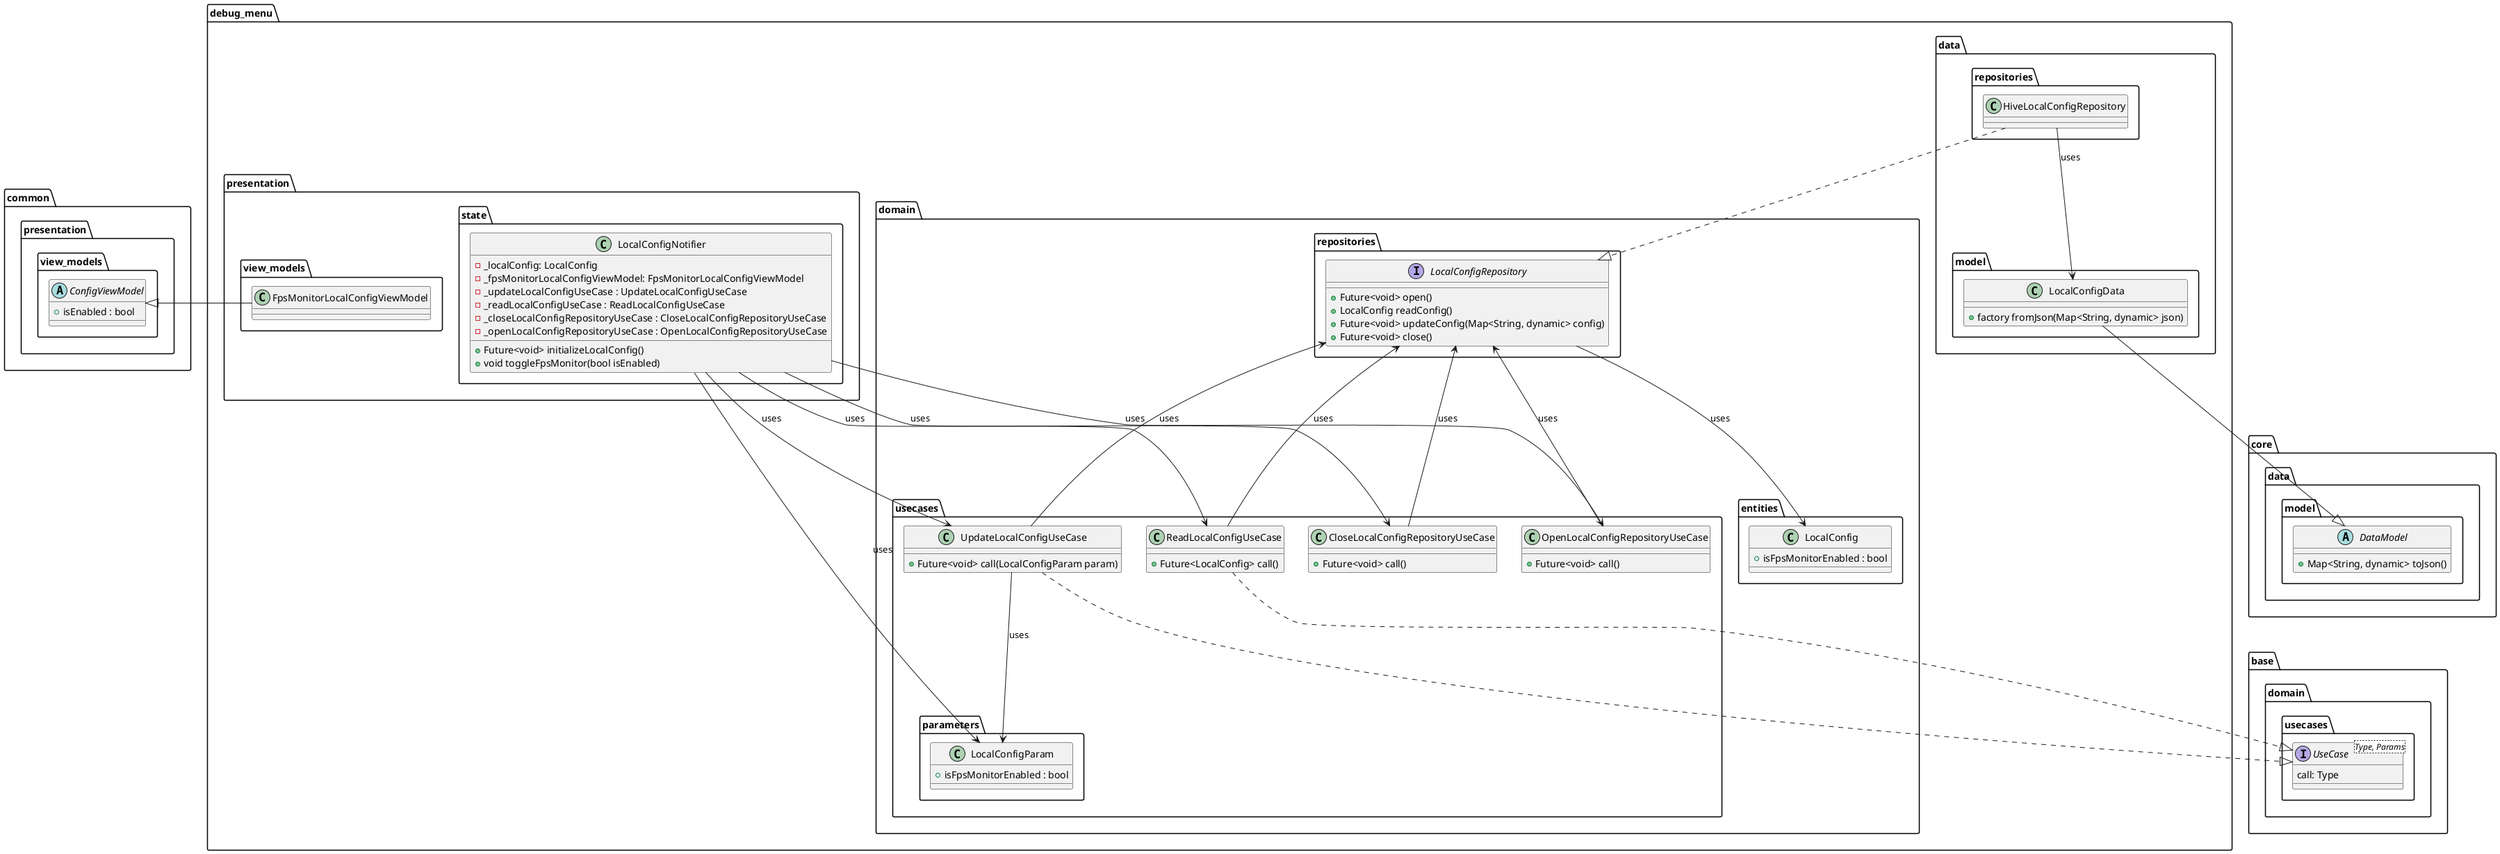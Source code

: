 @startuml debug_menu_domain_layer_class_diagram

package debug_menu {
    package debug_menu.data {
        package debug_menu.data.repositories {
            class HiveLocalConfigRepository {}
        }

        package debug_menu.data.model {
            class LocalConfigData {
                + factory fromJson(Map<String, dynamic> json)
            }
        }
    }

    package debug_menu.domain {
        package debug_menu.domain.repositories {
            interface LocalConfigRepository {
                + Future<void> open()
                + LocalConfig readConfig()
                + Future<void> updateConfig(Map<String, dynamic> config)
                + Future<void> close()
            }
        }

        package debug_menu.domain.usecases {
            package debug_menu.domain.usecases.parameters {
                class LocalConfigParam {
                    + isFpsMonitorEnabled : bool
                }
            }

            class OpenLocalConfigRepositoryUseCase {
                + Future<void> call()
            }

            class ReadLocalConfigUseCase {
                + Future<LocalConfig> call()
            }

            class UpdateLocalConfigUseCase {
                + Future<void> call(LocalConfigParam param)
            }

            class CloseLocalConfigRepositoryUseCase {
                + Future<void> call()
            }
        }

        package debug_menu.domain.entities {
            class LocalConfig {
                + isFpsMonitorEnabled : bool
            }
        }
    }

    package debug_menu.presentation {
        package debug_menu.presentation.state {
            class LocalConfigNotifier {
                - _localConfig: LocalConfig
                - _fpsMonitorLocalConfigViewModel: FpsMonitorLocalConfigViewModel
                - _updateLocalConfigUseCase : UpdateLocalConfigUseCase
                - _readLocalConfigUseCase : ReadLocalConfigUseCase
                - _closeLocalConfigRepositoryUseCase : CloseLocalConfigRepositoryUseCase
                - _openLocalConfigRepositoryUseCase : OpenLocalConfigRepositoryUseCase

                + Future<void> initializeLocalConfig()
                + void toggleFpsMonitor(bool isEnabled)
            }
        }

        package debug_menu.presentation.view_models {
            class FpsMonitorLocalConfigViewModel {}
        }
    }

}

package base.domain.usecases {
    interface UseCase<Type, Params> {
        call: Type
    }
}

package core.data.model {
    abstract class DataModel {
        + Map<String, dynamic> toJson()
    }
}

package common.presentation.view_models {
    abstract class ConfigViewModel {
        + isEnabled : bool
    }
}

LocalConfigRepository --> LocalConfig : uses

OpenLocalConfigRepositoryUseCase -up-> LocalConfigRepository : uses

ReadLocalConfigUseCase -up-> LocalConfigRepository : uses
ReadLocalConfigUseCase ..|> UseCase

UpdateLocalConfigUseCase --> LocalConfigParam : uses
UpdateLocalConfigUseCase -up-> LocalConfigRepository : uses
UpdateLocalConfigUseCase ..|> UseCase

CloseLocalConfigRepositoryUseCase -up-> LocalConfigRepository : uses

HiveLocalConfigRepository ..|> LocalConfigRepository
HiveLocalConfigRepository --> LocalConfigData : uses

LocalConfigData --|> DataModel

LocalConfigNotifier --> OpenLocalConfigRepositoryUseCase : uses
LocalConfigNotifier --> ReadLocalConfigUseCase : uses
LocalConfigNotifier --> UpdateLocalConfigUseCase : uses
LocalConfigNotifier --> CloseLocalConfigRepositoryUseCase : uses
LocalConfigNotifier --> LocalConfigParam : uses

FpsMonitorLocalConfigViewModel -left-|> ConfigViewModel

@enduml
